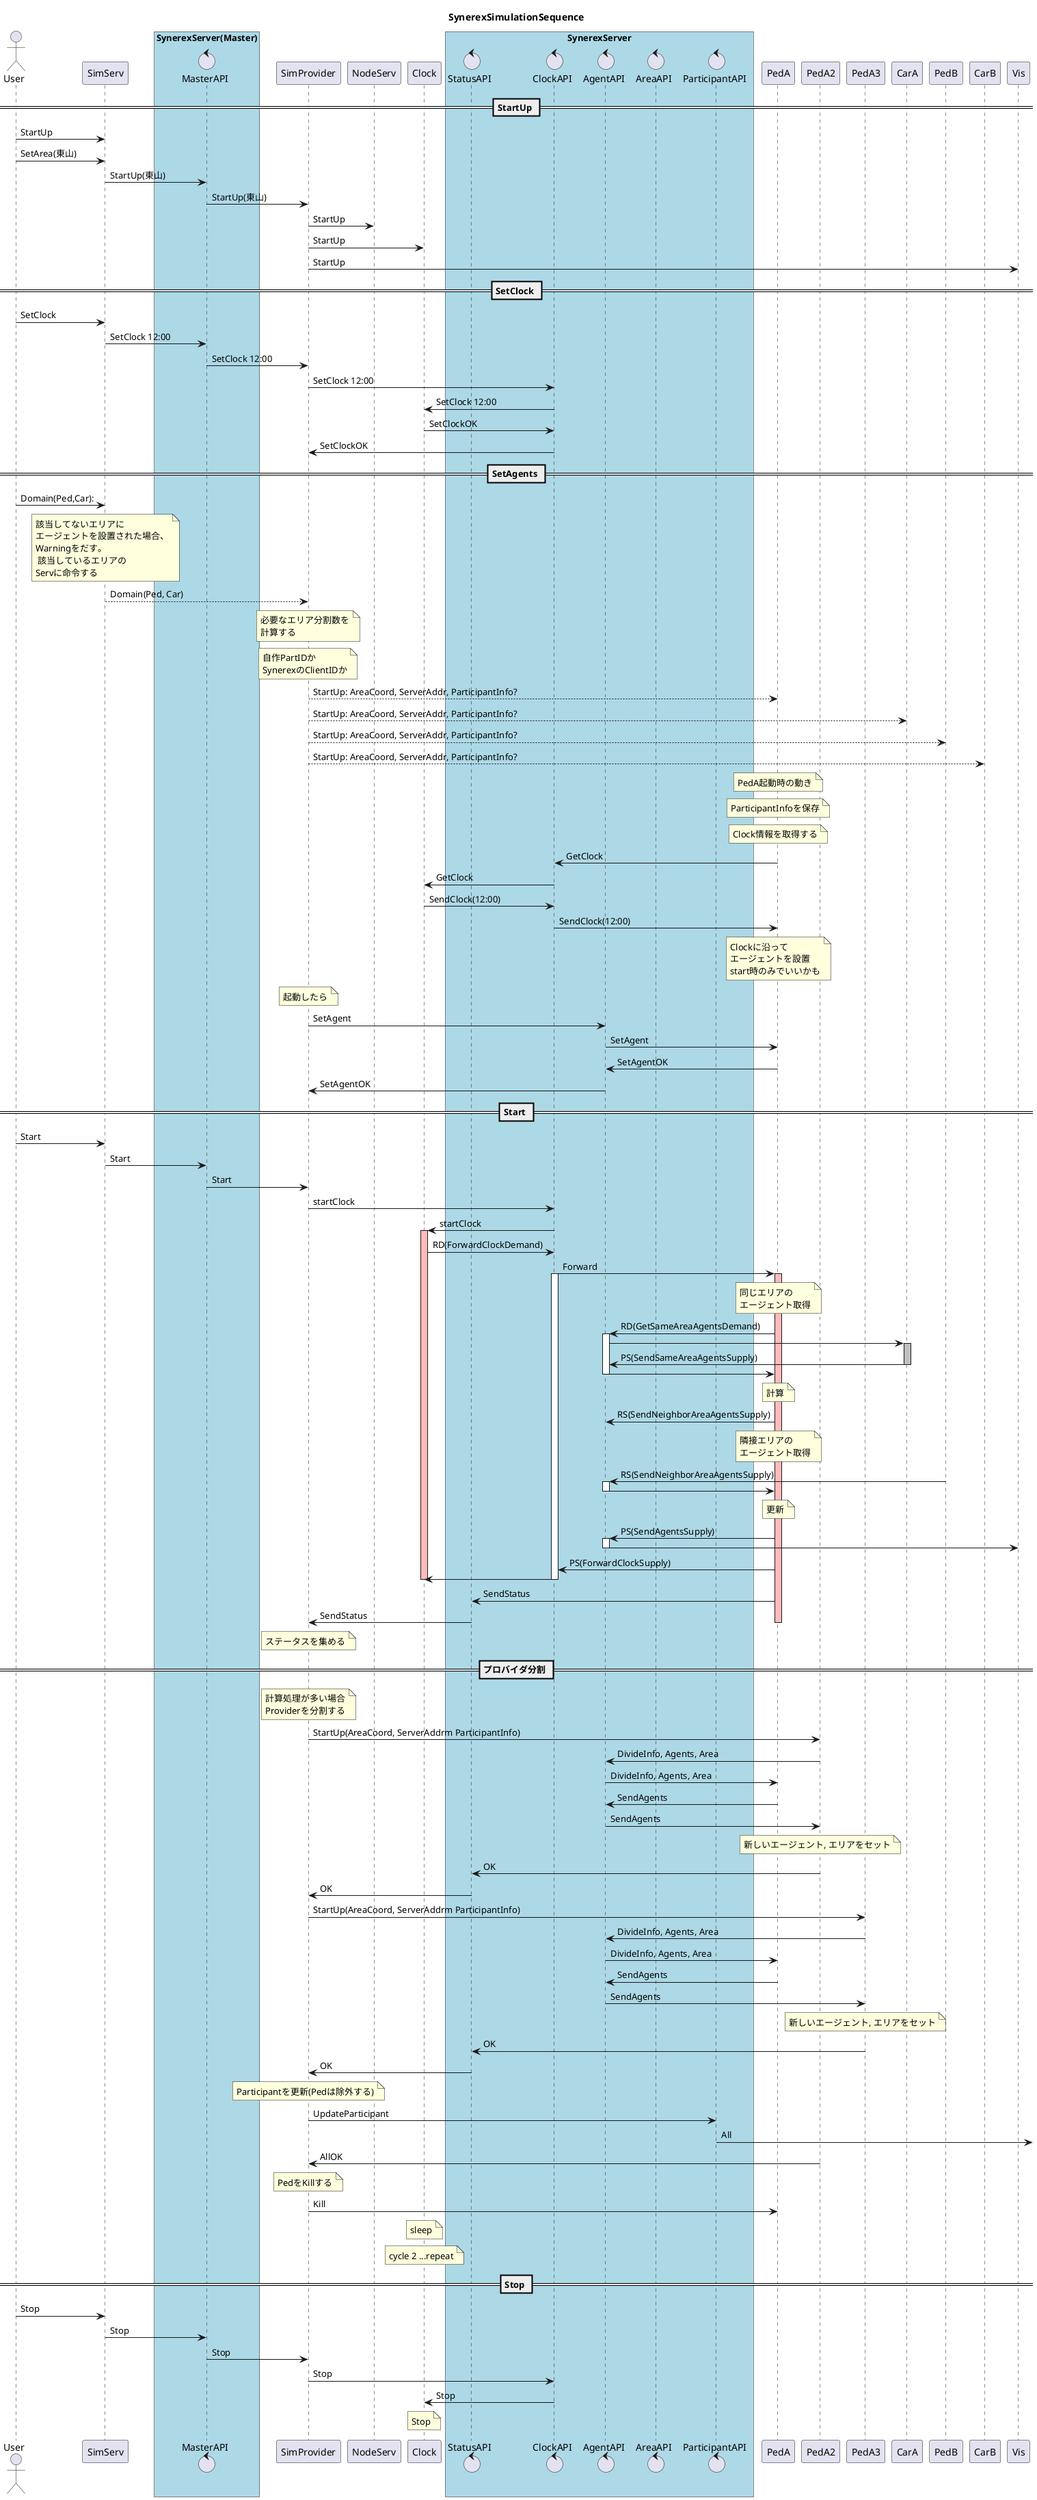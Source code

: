 

@startuml

'12/23までに行うこと'
'Todo: geojson通りに壁を設置する'
'FIX: エージェントの動きがおかしい'
'Todo: geojson内にエージェントをランダムに設置'
'Todo: geojson内のランダムな地点へ移動'
'FIX: Pedestrianを停止するとscenarioまで停止してしまう'
'Todo: daemon,モニタ上で操作できるようにする'
'Todo: 連携するエリアの大きさプロバイダ数の自動調整'

'2/3-
'Todo: StartUp OK
'Todo: SetClock
'Todo: SetAgents
'Todo: Start

'http://plantuml.com/ja/guide'


title SynerexSimulationSequence

actor User
participant SimServ
box "SynerexServer(Master)" #LightBlue
control MasterAPI
end box 
participant SimProvider
participant NodeServ
'participant SynerexServ
participant Clock
box "SynerexServer" #LightBlue
control StatusAPI
control ClockAPI
control AgentAPI
control AreaAPI
control ParticipantAPI
end box 
'control RouteAPI
participant PedA
participant PedA2
participant PedA3
participant CarA
participant PedB
participant CarB
participant Vis

== StartUp ==
User -> SimServ: StartUp
User -> SimServ: SetArea(東山)
SimServ -> MasterAPI: StartUp(東山)
MasterAPI -> SimProvider: StartUp(東山)
SimProvider -> NodeServ: StartUp
'SimProvider -> SynerexServ: StartUp
SimProvider -> Clock: StartUp
SimProvider -> Vis: StartUp


== SetClock ==
User -> SimServ: SetClock
SimServ -> MasterAPI: SetClock 12:00
MasterAPI -> SimProvider: SetClock 12:00
SimProvider -> ClockAPI: SetClock 12:00
ClockAPI -> Clock: SetClock 12:00
Clock -> ClockAPI: SetClockOK
ClockAPI -> SimProvider: SetClockOK


== SetAgents ==
User -> SimServ: Domain(Ped,Car):
note over SimServ: 該当してないエリアに\nエージェントを設置された場合、\nWarningをだす。\n 該当しているエリアの\nServに命令する
SimServ --> SimProvider: Domain(Ped, Car)
note over SimProvider: 必要なエリア分割数を\n計算する
note over SimProvider: 自作PartIDか\nSynerexのClientIDか
SimProvider --> PedA: StartUp: AreaCoord, ServerAddr, ParticipantInfo?
SimProvider --> CarA: StartUp: AreaCoord, ServerAddr, ParticipantInfo?
SimProvider --> PedB: StartUp: AreaCoord, ServerAddr, ParticipantInfo?
SimProvider --> CarB: StartUp: AreaCoord, ServerAddr, ParticipantInfo?
note over PedA: PedA起動時の動き
note over PedA: ParticipantInfoを保存
note over PedA: Clock情報を取得する
PedA -> ClockAPI: GetClock
ClockAPI -> Clock: GetClock
Clock -> ClockAPI: SendClock(12:00)
ClockAPI -> PedA: SendClock(12:00)
note over PedA: Clockに沿って\nエージェントを設置\nstart時のみでいいかも

note over SimProvider: 起動したら
SimProvider -> AgentAPI: SetAgent
AgentAPI -> PedA: SetAgent
PedA -> AgentAPI: SetAgentOK
AgentAPI -> SimProvider: SetAgentOK




== Start ==
User -> SimServ: Start
SimServ -> MasterAPI: Start
MasterAPI -> SimProvider: Start
SimProvider -> ClockAPI: startClock
ClockAPI -> Clock: startClock
activate Clock #FFBBBB
Clock -> ClockAPI: RD(ForwardClockDemand)

'PedAのForward処理'
ClockAPI -> PedA: Forward
activate ClockAPI
activate PedA #FFBBBB

'同じエリアのエージェントを取得'
note over PedA: 同じエリアの\nエージェント取得
PedA -> AgentAPI: RD(GetSameAreaAgentsDemand)
activate AgentAPI
AgentAPI -> CarA: 
activate CarA #c0c0c0
CarA -> AgentAPI: PS(SendSameAreaAgentsSupply)
deactivate CarA
AgentAPI -> PedA:
deactivate AgentAPI

note over PedA: 計算
'隣のエージェントに情報を送信'
PedA -> AgentAPI: RS(SendNeighborAreaAgentsSupply)

'隣のエージェントから情報を取得'
note over PedA: 隣接エリアの\nエージェント取得
PedB -> AgentAPI: RS(SendNeighborAreaAgentsSupply)
activate AgentAPI
AgentAPI -> PedA: 
deactivate AgentAPI

'エージェントの更新' 
note over PedA: 更新

'可視化プロバイダへ送信'
PedA -> AgentAPI: PS(SendAgentsSupply)
activate AgentAPI
AgentAPI -> Vis: 
deactivate AgentAPI

PedA -> ClockAPI: PS(ForwardClockSupply)
ClockAPI -> Clock:
deactivate ClockAPI

deactivate Clock

PedA -> StatusAPI: SendStatus
StatusAPI -> SimProvider: SendStatus 
deactivate PedA

note over SimProvider: ステータスを集める

== プロバイダ分割 ==
note over SimProvider: 計算処理が多い場合\nProviderを分割する
SimProvider -> PedA2: StartUp(AreaCoord, ServerAddrm ParticipantInfo)
PedA2 -> AgentAPI: DivideInfo, Agents, Area
AgentAPI -> PedA: DivideInfo, Agents, Area
PedA -> AgentAPI: SendAgents
AgentAPI -> PedA2: SendAgents
note over PedA2: 新しいエージェント, エリアをセット
PedA2 -> StatusAPI: OK
StatusAPI -> SimProvider: OK

SimProvider -> PedA3: StartUp(AreaCoord, ServerAddrm ParticipantInfo)
PedA3 -> AgentAPI: DivideInfo, Agents, Area
AgentAPI -> PedA: DivideInfo, Agents, Area
PedA -> AgentAPI: SendAgents
AgentAPI -> PedA3: SendAgents
note over PedA3: 新しいエージェント, エリアをセット
PedA3 -> StatusAPI: OK
StatusAPI -> SimProvider: OK


note over SimProvider: Participantを更新(Pedは除外する)
SimProvider -> ParticipantAPI: UpdateParticipant
ParticipantAPI -> : All
PedA2 -> SimProvider: AllOK

note over SimProvider: PedをKillする
SimProvider -> PedA: Kill

note over Clock: sleep
note over Clock: cycle 2 ...repeat

== Stop ==
User -> SimServ: Stop
SimServ -> MasterAPI: Stop
MasterAPI -> SimProvider: Stop
SimProvider -> ClockAPI: Stop
ClockAPI -> Clock: Stop
note over Clock: Stop


@enduml